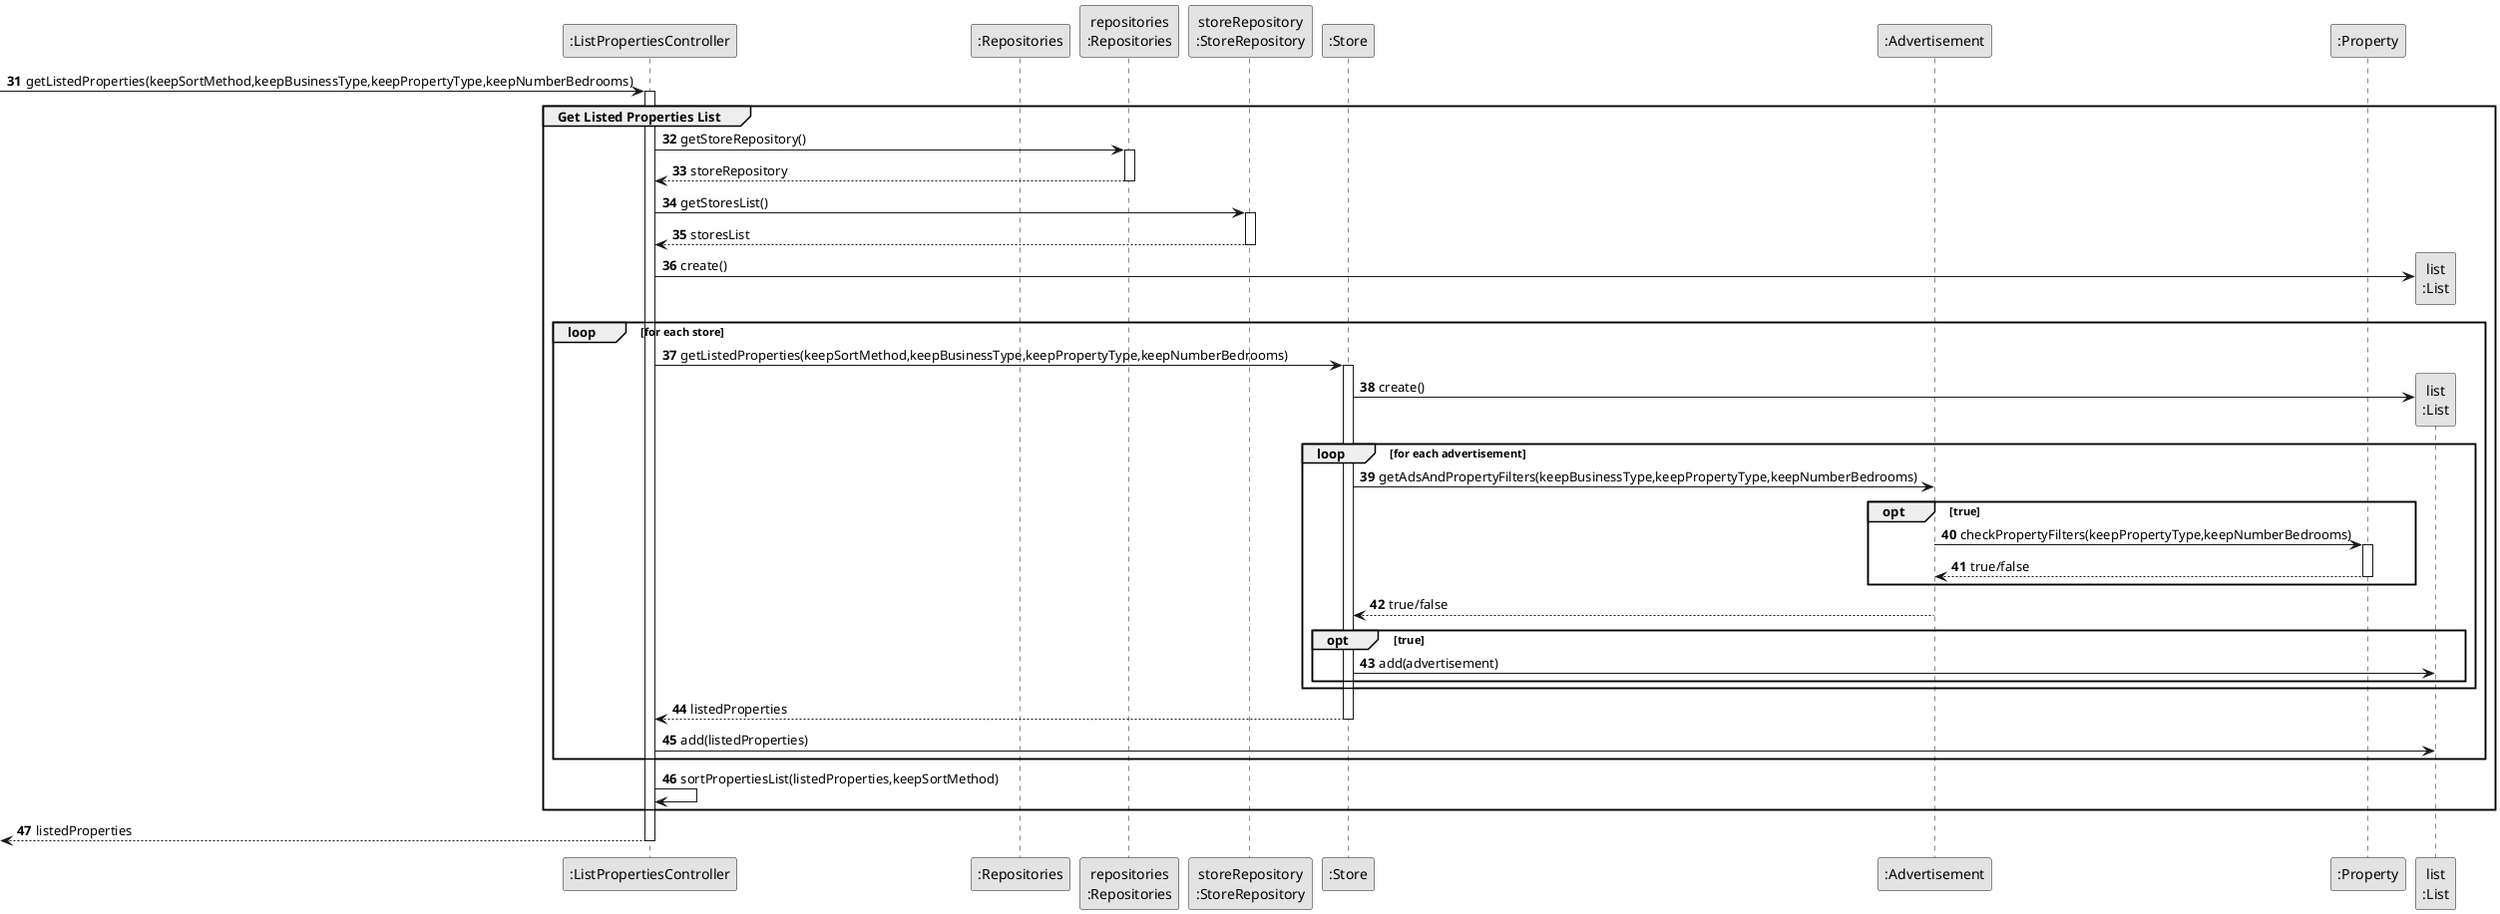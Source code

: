 @startuml
skinparam monochrome true
skinparam packageStyle rectangle
skinparam shadowing false


participant ":ListPropertiesController" as CTRL
participant ":Repositories" as ORG
participant "repositories\n:Repositories" as REPO
participant "storeRepository\n:StoreRepository" as StoreRepository
participant ":Store" as Store
participant ":Advertisement" as Advertisement
participant ":Property" as Property
participant "list\n:List" as LIST

autonumber 31
-> CTRL : getListedProperties(keepSortMethod,keepBusinessType,keepPropertyType,keepNumberBedrooms)



activate CTRL
    group Get Listed Properties List

        CTRL -> REPO : getStoreRepository()
                activate REPO

                    REPO --> CTRL: storeRepository
        deactivate REPO

        CTRL ->StoreRepository: getStoresList()
                activate StoreRepository

                    StoreRepository --> CTRL :storesList
                deactivate StoreRepository



                          CTRL -> LIST**: create()



                                            loop for each store
                                                          CTRL -> Store : getListedProperties(keepSortMethod,keepBusinessType,keepPropertyType,keepNumberBedrooms)
                                                          activate Store

                                                          Store -> LIST**: create()
                                                          loop for each advertisement
                                                          Store -> Advertisement : getAdsAndPropertyFilters(keepBusinessType,keepPropertyType,keepNumberBedrooms)
                                                          opt true

                                                          Advertisement -> Property: checkPropertyFilters(keepPropertyType,keepNumberBedrooms)
                                                          activate Property

                                                          Property --> Advertisement: true/false
                                                          deactivate Property
                                                          end
                                                          Advertisement -->Store :true/false
                                                          opt true
                                                          Store->LIST: add(advertisement)
                                                          end

                                                          end
                                                          Store --> CTRL : listedProperties
                                                          deactivate Store
                                                          CTRL -> LIST: add(listedProperties)
                                            end

                                  CTRL -> CTRL: sortPropertiesList(listedProperties,keepSortMethod)
    end group
    <-- CTRL: listedProperties

deactivate CTRL


@enduml